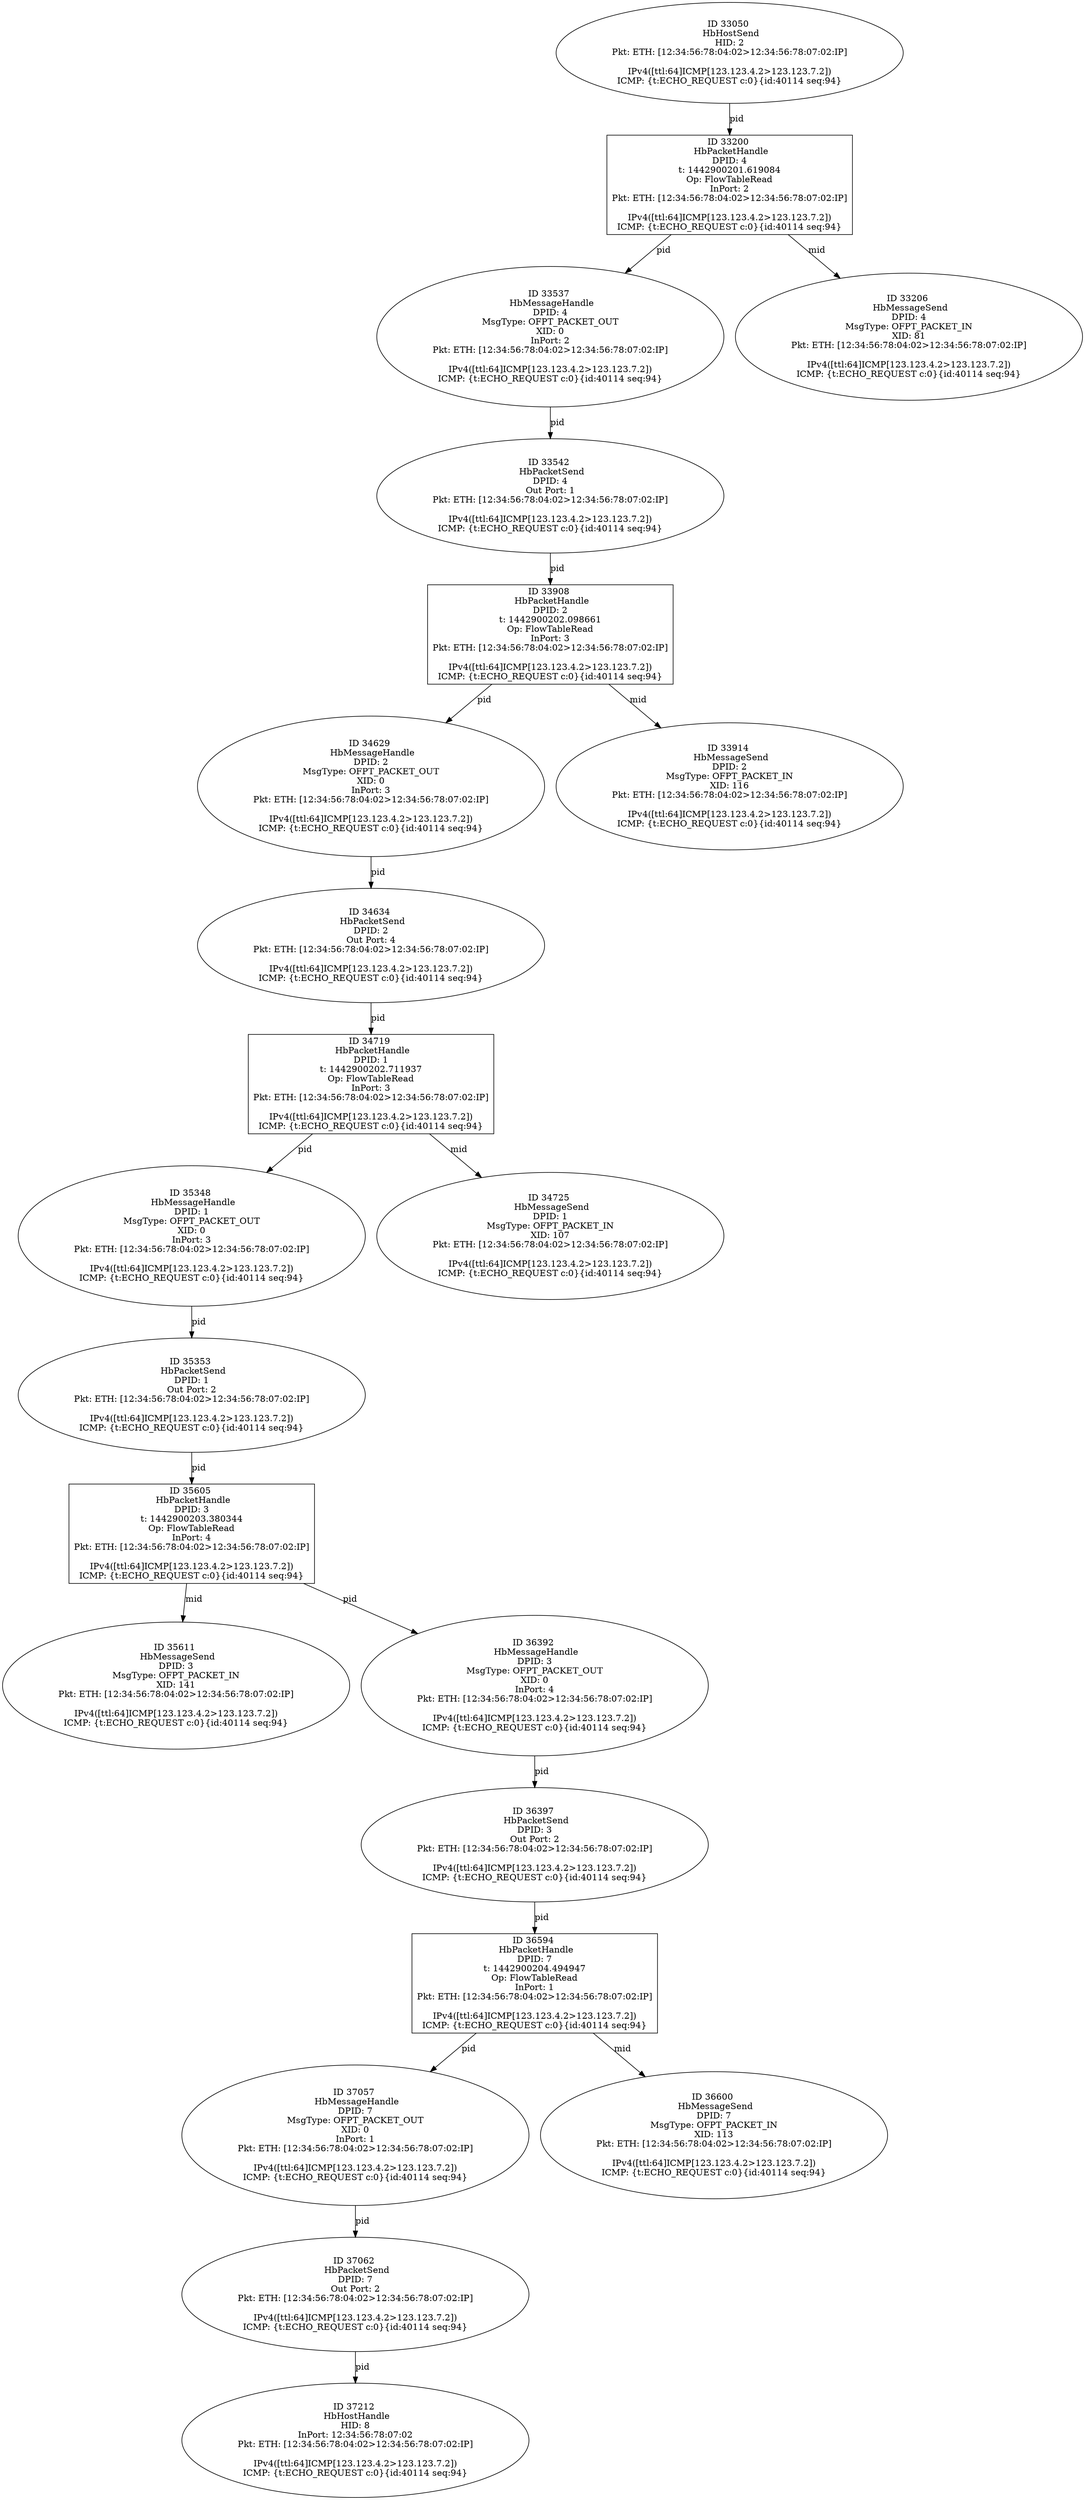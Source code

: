 strict digraph G {
33537 [shape=oval, event=<hb_events.HbMessageHandle object at 0x10ecdab10>, label="ID 33537 
 HbMessageHandle
DPID: 4
MsgType: OFPT_PACKET_OUT
XID: 0
InPort: 2
Pkt: ETH: [12:34:56:78:04:02>12:34:56:78:07:02:IP]

IPv4([ttl:64]ICMP[123.123.4.2>123.123.7.2])
ICMP: {t:ECHO_REQUEST c:0}{id:40114 seq:94}"];
33542 [shape=oval, event=<hb_events.HbPacketSend object at 0x10ecdd050>, label="ID 33542 
 HbPacketSend
DPID: 4
Out Port: 1
Pkt: ETH: [12:34:56:78:04:02>12:34:56:78:07:02:IP]

IPv4([ttl:64]ICMP[123.123.4.2>123.123.7.2])
ICMP: {t:ECHO_REQUEST c:0}{id:40114 seq:94}"];
35348 [shape=oval, event=<hb_events.HbMessageHandle object at 0x10f174a50>, label="ID 35348 
 HbMessageHandle
DPID: 1
MsgType: OFPT_PACKET_OUT
XID: 0
InPort: 3
Pkt: ETH: [12:34:56:78:04:02>12:34:56:78:07:02:IP]

IPv4([ttl:64]ICMP[123.123.4.2>123.123.7.2])
ICMP: {t:ECHO_REQUEST c:0}{id:40114 seq:94}"];
35605 [shape=box, event=<hb_events.HbPacketHandle object at 0x10f257590>, label="ID 35605 
 HbPacketHandle
DPID: 3
t: 1442900203.380344
Op: FlowTableRead
InPort: 4
Pkt: ETH: [12:34:56:78:04:02>12:34:56:78:07:02:IP]

IPv4([ttl:64]ICMP[123.123.4.2>123.123.7.2])
ICMP: {t:ECHO_REQUEST c:0}{id:40114 seq:94}"];
35353 [shape=oval, event=<hb_events.HbPacketSend object at 0x10f194fd0>, label="ID 35353 
 HbPacketSend
DPID: 1
Out Port: 2
Pkt: ETH: [12:34:56:78:04:02>12:34:56:78:07:02:IP]

IPv4([ttl:64]ICMP[123.123.4.2>123.123.7.2])
ICMP: {t:ECHO_REQUEST c:0}{id:40114 seq:94}"];
33050 [shape=oval, event=<hb_events.HbHostSend object at 0x10ec11250>, label="ID 33050 
 HbHostSend
HID: 2
Pkt: ETH: [12:34:56:78:04:02>12:34:56:78:07:02:IP]

IPv4([ttl:64]ICMP[123.123.4.2>123.123.7.2])
ICMP: {t:ECHO_REQUEST c:0}{id:40114 seq:94}"];
35611 [shape=oval, event=<hb_events.HbMessageSend object at 0x10f24a110>, label="ID 35611 
 HbMessageSend
DPID: 3
MsgType: OFPT_PACKET_IN
XID: 141
Pkt: ETH: [12:34:56:78:04:02>12:34:56:78:07:02:IP]

IPv4([ttl:64]ICMP[123.123.4.2>123.123.7.2])
ICMP: {t:ECHO_REQUEST c:0}{id:40114 seq:94}"];
34719 [shape=box, event=<hb_events.HbPacketHandle object at 0x10ef7f450>, label="ID 34719 
 HbPacketHandle
DPID: 1
t: 1442900202.711937
Op: FlowTableRead
InPort: 3
Pkt: ETH: [12:34:56:78:04:02>12:34:56:78:07:02:IP]

IPv4([ttl:64]ICMP[123.123.4.2>123.123.7.2])
ICMP: {t:ECHO_REQUEST c:0}{id:40114 seq:94}"];
34725 [shape=oval, event=<hb_events.HbMessageSend object at 0x10ef7fc10>, label="ID 34725 
 HbMessageSend
DPID: 1
MsgType: OFPT_PACKET_IN
XID: 107
Pkt: ETH: [12:34:56:78:04:02>12:34:56:78:07:02:IP]

IPv4([ttl:64]ICMP[123.123.4.2>123.123.7.2])
ICMP: {t:ECHO_REQUEST c:0}{id:40114 seq:94}"];
36392 [shape=oval, event=<hb_events.HbMessageHandle object at 0x10f5d23d0>, label="ID 36392 
 HbMessageHandle
DPID: 3
MsgType: OFPT_PACKET_OUT
XID: 0
InPort: 4
Pkt: ETH: [12:34:56:78:04:02>12:34:56:78:07:02:IP]

IPv4([ttl:64]ICMP[123.123.4.2>123.123.7.2])
ICMP: {t:ECHO_REQUEST c:0}{id:40114 seq:94}"];
36397 [shape=oval, event=<hb_events.HbPacketSend object at 0x10f5d2550>, label="ID 36397 
 HbPacketSend
DPID: 3
Out Port: 2
Pkt: ETH: [12:34:56:78:04:02>12:34:56:78:07:02:IP]

IPv4([ttl:64]ICMP[123.123.4.2>123.123.7.2])
ICMP: {t:ECHO_REQUEST c:0}{id:40114 seq:94}"];
33200 [shape=box, event=<hb_events.HbPacketHandle object at 0x10ec3b250>, label="ID 33200 
 HbPacketHandle
DPID: 4
t: 1442900201.619084
Op: FlowTableRead
InPort: 2
Pkt: ETH: [12:34:56:78:04:02>12:34:56:78:07:02:IP]

IPv4([ttl:64]ICMP[123.123.4.2>123.123.7.2])
ICMP: {t:ECHO_REQUEST c:0}{id:40114 seq:94}"];
33206 [shape=oval, event=<hb_events.HbMessageSend object at 0x10ec3b990>, label="ID 33206 
 HbMessageSend
DPID: 4
MsgType: OFPT_PACKET_IN
XID: 81
Pkt: ETH: [12:34:56:78:04:02>12:34:56:78:07:02:IP]

IPv4([ttl:64]ICMP[123.123.4.2>123.123.7.2])
ICMP: {t:ECHO_REQUEST c:0}{id:40114 seq:94}"];
37057 [shape=oval, event=<hb_events.HbMessageHandle object at 0x10f9e4e50>, label="ID 37057 
 HbMessageHandle
DPID: 7
MsgType: OFPT_PACKET_OUT
XID: 0
InPort: 1
Pkt: ETH: [12:34:56:78:04:02>12:34:56:78:07:02:IP]

IPv4([ttl:64]ICMP[123.123.4.2>123.123.7.2])
ICMP: {t:ECHO_REQUEST c:0}{id:40114 seq:94}"];
34629 [shape=oval, event=<hb_events.HbMessageHandle object at 0x10ef230d0>, label="ID 34629 
 HbMessageHandle
DPID: 2
MsgType: OFPT_PACKET_OUT
XID: 0
InPort: 3
Pkt: ETH: [12:34:56:78:04:02>12:34:56:78:07:02:IP]

IPv4([ttl:64]ICMP[123.123.4.2>123.123.7.2])
ICMP: {t:ECHO_REQUEST c:0}{id:40114 seq:94}"];
37062 [shape=oval, event=<hb_events.HbPacketSend object at 0x10f9b74d0>, label="ID 37062 
 HbPacketSend
DPID: 7
Out Port: 2
Pkt: ETH: [12:34:56:78:04:02>12:34:56:78:07:02:IP]

IPv4([ttl:64]ICMP[123.123.4.2>123.123.7.2])
ICMP: {t:ECHO_REQUEST c:0}{id:40114 seq:94}"];
34634 [shape=oval, event=<hb_events.HbPacketSend object at 0x10ef23050>, label="ID 34634 
 HbPacketSend
DPID: 2
Out Port: 4
Pkt: ETH: [12:34:56:78:04:02>12:34:56:78:07:02:IP]

IPv4([ttl:64]ICMP[123.123.4.2>123.123.7.2])
ICMP: {t:ECHO_REQUEST c:0}{id:40114 seq:94}"];
37212 [shape=oval, event=<hb_events.HbHostHandle object at 0x10fa29b10>, label="ID 37212 
 HbHostHandle
HID: 8
InPort: 12:34:56:78:07:02
Pkt: ETH: [12:34:56:78:04:02>12:34:56:78:07:02:IP]

IPv4([ttl:64]ICMP[123.123.4.2>123.123.7.2])
ICMP: {t:ECHO_REQUEST c:0}{id:40114 seq:94}"];
36594 [shape=box, event=<hb_events.HbPacketHandle object at 0x10f726a10>, label="ID 36594 
 HbPacketHandle
DPID: 7
t: 1442900204.494947
Op: FlowTableRead
InPort: 1
Pkt: ETH: [12:34:56:78:04:02>12:34:56:78:07:02:IP]

IPv4([ttl:64]ICMP[123.123.4.2>123.123.7.2])
ICMP: {t:ECHO_REQUEST c:0}{id:40114 seq:94}"];
33908 [shape=box, event=<hb_events.HbPacketHandle object at 0x10ed8c5d0>, label="ID 33908 
 HbPacketHandle
DPID: 2
t: 1442900202.098661
Op: FlowTableRead
InPort: 3
Pkt: ETH: [12:34:56:78:04:02>12:34:56:78:07:02:IP]

IPv4([ttl:64]ICMP[123.123.4.2>123.123.7.2])
ICMP: {t:ECHO_REQUEST c:0}{id:40114 seq:94}"];
36600 [shape=oval, event=<hb_events.HbMessageSend object at 0x10f732a50>, label="ID 36600 
 HbMessageSend
DPID: 7
MsgType: OFPT_PACKET_IN
XID: 113
Pkt: ETH: [12:34:56:78:04:02>12:34:56:78:07:02:IP]

IPv4([ttl:64]ICMP[123.123.4.2>123.123.7.2])
ICMP: {t:ECHO_REQUEST c:0}{id:40114 seq:94}"];
33914 [shape=oval, event=<hb_events.HbMessageSend object at 0x10ed8cd90>, label="ID 33914 
 HbMessageSend
DPID: 2
MsgType: OFPT_PACKET_IN
XID: 116
Pkt: ETH: [12:34:56:78:04:02>12:34:56:78:07:02:IP]

IPv4([ttl:64]ICMP[123.123.4.2>123.123.7.2])
ICMP: {t:ECHO_REQUEST c:0}{id:40114 seq:94}"];
33537 -> 33542  [rel=pid, label=pid];
33542 -> 33908  [rel=pid, label=pid];
35348 -> 35353  [rel=pid, label=pid];
35605 -> 36392  [rel=pid, label=pid];
35605 -> 35611  [rel=mid, label=mid];
35353 -> 35605  [rel=pid, label=pid];
33050 -> 33200  [rel=pid, label=pid];
34719 -> 35348  [rel=pid, label=pid];
34719 -> 34725  [rel=mid, label=mid];
36392 -> 36397  [rel=pid, label=pid];
36397 -> 36594  [rel=pid, label=pid];
33200 -> 33537  [rel=pid, label=pid];
33200 -> 33206  [rel=mid, label=mid];
37057 -> 37062  [rel=pid, label=pid];
34629 -> 34634  [rel=pid, label=pid];
37062 -> 37212  [rel=pid, label=pid];
34634 -> 34719  [rel=pid, label=pid];
36594 -> 36600  [rel=mid, label=mid];
36594 -> 37057  [rel=pid, label=pid];
33908 -> 33914  [rel=mid, label=mid];
33908 -> 34629  [rel=pid, label=pid];
}
